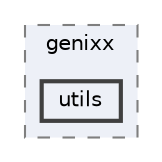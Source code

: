 digraph "lib/utils/include/genixx/utils"
{
 // LATEX_PDF_SIZE
  bgcolor="transparent";
  edge [fontname=Helvetica,fontsize=10,labelfontname=Helvetica,labelfontsize=10];
  node [fontname=Helvetica,fontsize=10,shape=box,height=0.2,width=0.4];
  compound=true
  subgraph clusterdir_d81cdb81c0a2d2a28bfba67c1b428ff0 {
    graph [ bgcolor="#edf0f7", pencolor="grey50", label="genixx", fontname=Helvetica,fontsize=10 style="filled,dashed", URL="dir_d81cdb81c0a2d2a28bfba67c1b428ff0.html",tooltip=""]
  dir_9d08b57db216ba699fdcffab35a93e73 [label="utils", fillcolor="#edf0f7", color="grey25", style="filled,bold", URL="dir_9d08b57db216ba699fdcffab35a93e73.html",tooltip=""];
  }
}
